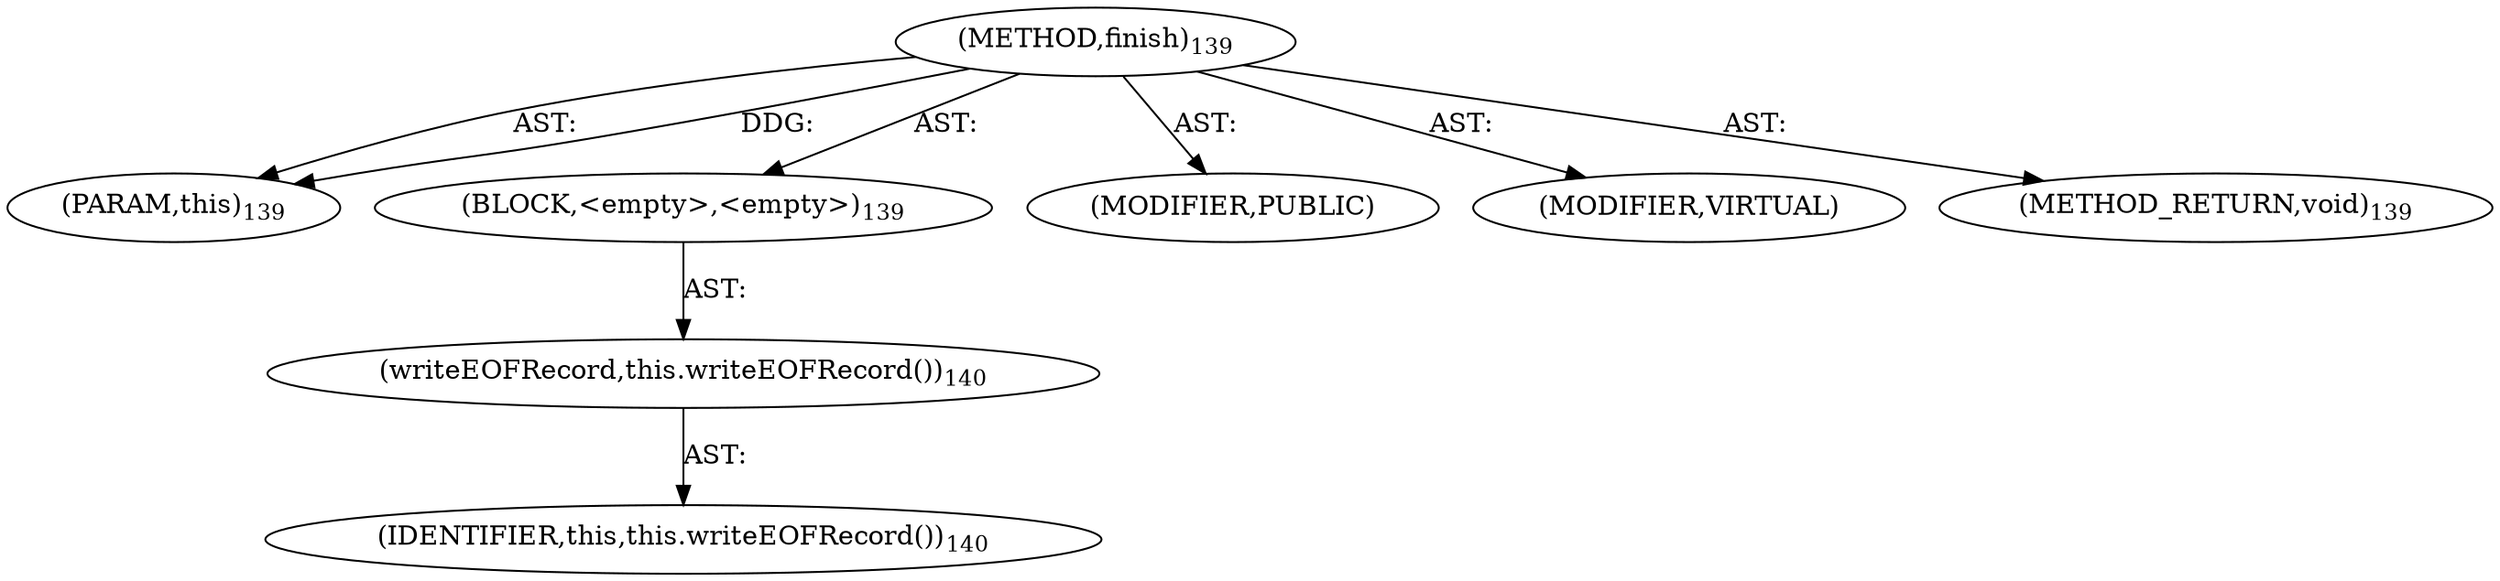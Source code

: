 digraph "finish" {  
"111669149702" [label = <(METHOD,finish)<SUB>139</SUB>> ]
"115964116995" [label = <(PARAM,this)<SUB>139</SUB>> ]
"25769803782" [label = <(BLOCK,&lt;empty&gt;,&lt;empty&gt;)<SUB>139</SUB>> ]
"30064771105" [label = <(writeEOFRecord,this.writeEOFRecord())<SUB>140</SUB>> ]
"68719476739" [label = <(IDENTIFIER,this,this.writeEOFRecord())<SUB>140</SUB>> ]
"133143986203" [label = <(MODIFIER,PUBLIC)> ]
"133143986204" [label = <(MODIFIER,VIRTUAL)> ]
"128849018886" [label = <(METHOD_RETURN,void)<SUB>139</SUB>> ]
  "111669149702" -> "115964116995"  [ label = "AST: "] 
  "111669149702" -> "25769803782"  [ label = "AST: "] 
  "111669149702" -> "133143986203"  [ label = "AST: "] 
  "111669149702" -> "133143986204"  [ label = "AST: "] 
  "111669149702" -> "128849018886"  [ label = "AST: "] 
  "25769803782" -> "30064771105"  [ label = "AST: "] 
  "30064771105" -> "68719476739"  [ label = "AST: "] 
  "111669149702" -> "115964116995"  [ label = "DDG: "] 
}
